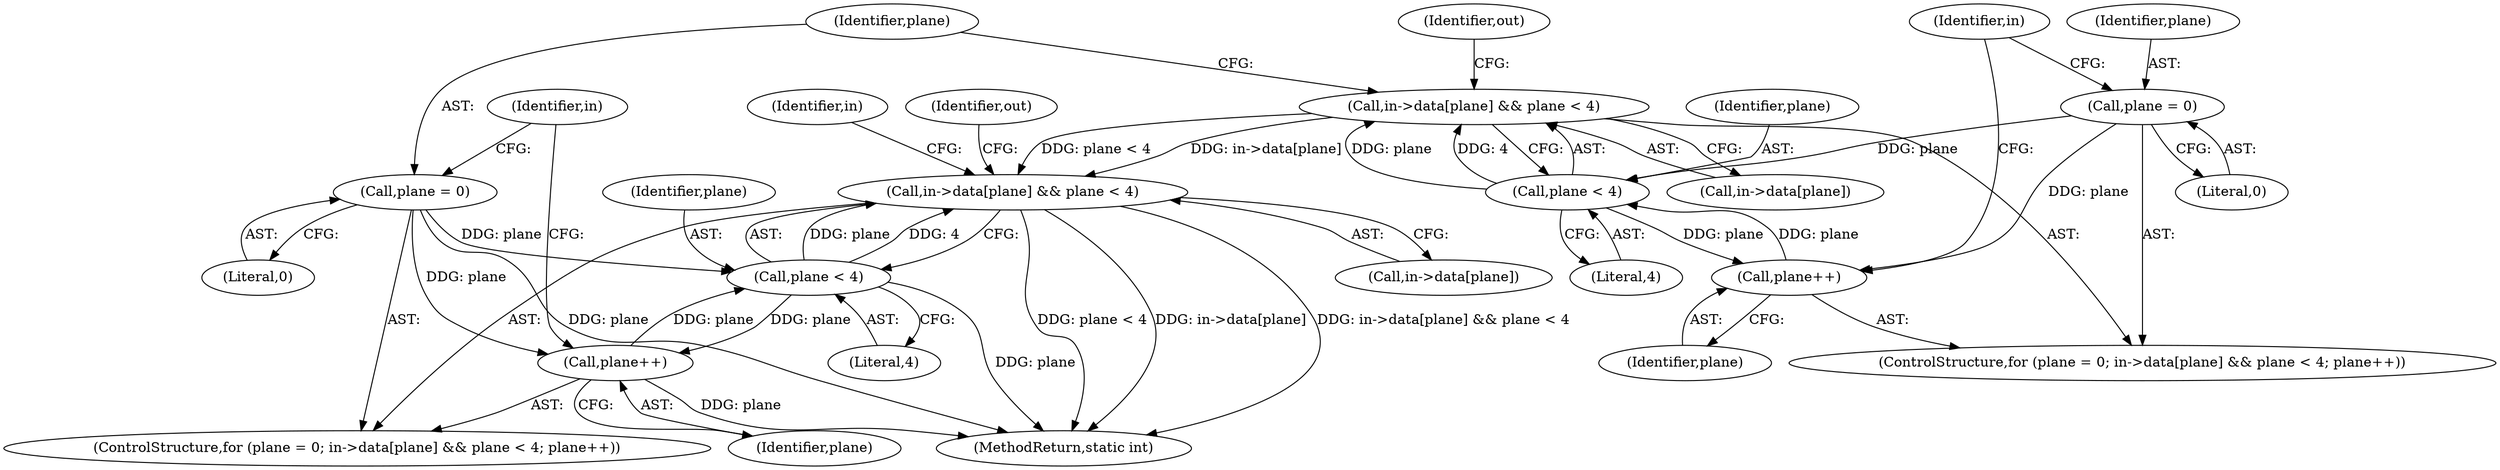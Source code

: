 digraph "0_FFmpeg_e43a0a232dbf6d3c161823c2e07c52e76227a1bc@pointer" {
"1000236" [label="(Call,in->data[plane] && plane < 4)"];
"1000181" [label="(Call,in->data[plane] && plane < 4)"];
"1000187" [label="(Call,plane < 4)"];
"1000178" [label="(Call,plane = 0)"];
"1000190" [label="(Call,plane++)"];
"1000242" [label="(Call,plane < 4)"];
"1000233" [label="(Call,plane = 0)"];
"1000245" [label="(Call,plane++)"];
"1000189" [label="(Literal,4)"];
"1000178" [label="(Call,plane = 0)"];
"1000195" [label="(Identifier,out)"];
"1000191" [label="(Identifier,plane)"];
"1000182" [label="(Call,in->data[plane])"];
"1000187" [label="(Call,plane < 4)"];
"1000180" [label="(Literal,0)"];
"1000250" [label="(Identifier,out)"];
"1000188" [label="(Identifier,plane)"];
"1000184" [label="(Identifier,in)"];
"1000289" [label="(Identifier,in)"];
"1000234" [label="(Identifier,plane)"];
"1000179" [label="(Identifier,plane)"];
"1000246" [label="(Identifier,plane)"];
"1000237" [label="(Call,in->data[plane])"];
"1000245" [label="(Call,plane++)"];
"1000181" [label="(Call,in->data[plane] && plane < 4)"];
"1000244" [label="(Literal,4)"];
"1000190" [label="(Call,plane++)"];
"1000294" [label="(MethodReturn,static int)"];
"1000232" [label="(ControlStructure,for (plane = 0; in->data[plane] && plane < 4; plane++))"];
"1000243" [label="(Identifier,plane)"];
"1000233" [label="(Call,plane = 0)"];
"1000242" [label="(Call,plane < 4)"];
"1000235" [label="(Literal,0)"];
"1000236" [label="(Call,in->data[plane] && plane < 4)"];
"1000177" [label="(ControlStructure,for (plane = 0; in->data[plane] && plane < 4; plane++))"];
"1000239" [label="(Identifier,in)"];
"1000236" -> "1000232"  [label="AST: "];
"1000236" -> "1000237"  [label="CFG: "];
"1000236" -> "1000242"  [label="CFG: "];
"1000237" -> "1000236"  [label="AST: "];
"1000242" -> "1000236"  [label="AST: "];
"1000250" -> "1000236"  [label="CFG: "];
"1000289" -> "1000236"  [label="CFG: "];
"1000236" -> "1000294"  [label="DDG: in->data[plane]"];
"1000236" -> "1000294"  [label="DDG: in->data[plane] && plane < 4"];
"1000236" -> "1000294"  [label="DDG: plane < 4"];
"1000181" -> "1000236"  [label="DDG: in->data[plane]"];
"1000181" -> "1000236"  [label="DDG: plane < 4"];
"1000242" -> "1000236"  [label="DDG: plane"];
"1000242" -> "1000236"  [label="DDG: 4"];
"1000181" -> "1000177"  [label="AST: "];
"1000181" -> "1000182"  [label="CFG: "];
"1000181" -> "1000187"  [label="CFG: "];
"1000182" -> "1000181"  [label="AST: "];
"1000187" -> "1000181"  [label="AST: "];
"1000195" -> "1000181"  [label="CFG: "];
"1000234" -> "1000181"  [label="CFG: "];
"1000187" -> "1000181"  [label="DDG: plane"];
"1000187" -> "1000181"  [label="DDG: 4"];
"1000187" -> "1000189"  [label="CFG: "];
"1000188" -> "1000187"  [label="AST: "];
"1000189" -> "1000187"  [label="AST: "];
"1000178" -> "1000187"  [label="DDG: plane"];
"1000190" -> "1000187"  [label="DDG: plane"];
"1000187" -> "1000190"  [label="DDG: plane"];
"1000178" -> "1000177"  [label="AST: "];
"1000178" -> "1000180"  [label="CFG: "];
"1000179" -> "1000178"  [label="AST: "];
"1000180" -> "1000178"  [label="AST: "];
"1000184" -> "1000178"  [label="CFG: "];
"1000178" -> "1000190"  [label="DDG: plane"];
"1000190" -> "1000177"  [label="AST: "];
"1000190" -> "1000191"  [label="CFG: "];
"1000191" -> "1000190"  [label="AST: "];
"1000184" -> "1000190"  [label="CFG: "];
"1000242" -> "1000244"  [label="CFG: "];
"1000243" -> "1000242"  [label="AST: "];
"1000244" -> "1000242"  [label="AST: "];
"1000242" -> "1000294"  [label="DDG: plane"];
"1000233" -> "1000242"  [label="DDG: plane"];
"1000245" -> "1000242"  [label="DDG: plane"];
"1000242" -> "1000245"  [label="DDG: plane"];
"1000233" -> "1000232"  [label="AST: "];
"1000233" -> "1000235"  [label="CFG: "];
"1000234" -> "1000233"  [label="AST: "];
"1000235" -> "1000233"  [label="AST: "];
"1000239" -> "1000233"  [label="CFG: "];
"1000233" -> "1000294"  [label="DDG: plane"];
"1000233" -> "1000245"  [label="DDG: plane"];
"1000245" -> "1000232"  [label="AST: "];
"1000245" -> "1000246"  [label="CFG: "];
"1000246" -> "1000245"  [label="AST: "];
"1000239" -> "1000245"  [label="CFG: "];
"1000245" -> "1000294"  [label="DDG: plane"];
}
